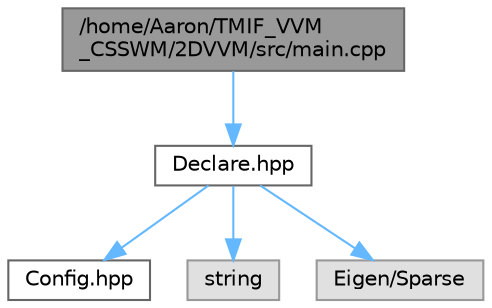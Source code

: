 digraph "/home/Aaron/TMIF_VVM_CSSWM/2DVVM/src/main.cpp"
{
 // INTERACTIVE_SVG=YES
 // LATEX_PDF_SIZE
  bgcolor="transparent";
  edge [fontname=Helvetica,fontsize=10,labelfontname=Helvetica,labelfontsize=10];
  node [fontname=Helvetica,fontsize=10,shape=box,height=0.2,width=0.4];
  Node1 [id="Node000001",label="/home/Aaron/TMIF_VVM\l_CSSWM/2DVVM/src/main.cpp",height=0.2,width=0.4,color="gray40", fillcolor="grey60", style="filled", fontcolor="black",tooltip=" "];
  Node1 -> Node2 [id="edge1_Node000001_Node000002",color="steelblue1",style="solid",tooltip=" "];
  Node2 [id="Node000002",label="Declare.hpp",height=0.2,width=0.4,color="grey40", fillcolor="white", style="filled",URL="$Declare_8hpp.html",tooltip=" "];
  Node2 -> Node3 [id="edge2_Node000002_Node000003",color="steelblue1",style="solid",tooltip=" "];
  Node3 [id="Node000003",label="Config.hpp",height=0.2,width=0.4,color="grey40", fillcolor="white", style="filled",URL="$Config_8hpp.html",tooltip="Here are the parameters for the model that you can tune them to fit your needs."];
  Node2 -> Node4 [id="edge3_Node000002_Node000004",color="steelblue1",style="solid",tooltip=" "];
  Node4 [id="Node000004",label="string",height=0.2,width=0.4,color="grey60", fillcolor="#E0E0E0", style="filled",tooltip=" "];
  Node2 -> Node5 [id="edge4_Node000002_Node000005",color="steelblue1",style="solid",tooltip=" "];
  Node5 [id="Node000005",label="Eigen/Sparse",height=0.2,width=0.4,color="grey60", fillcolor="#E0E0E0", style="filled",tooltip=" "];
}
